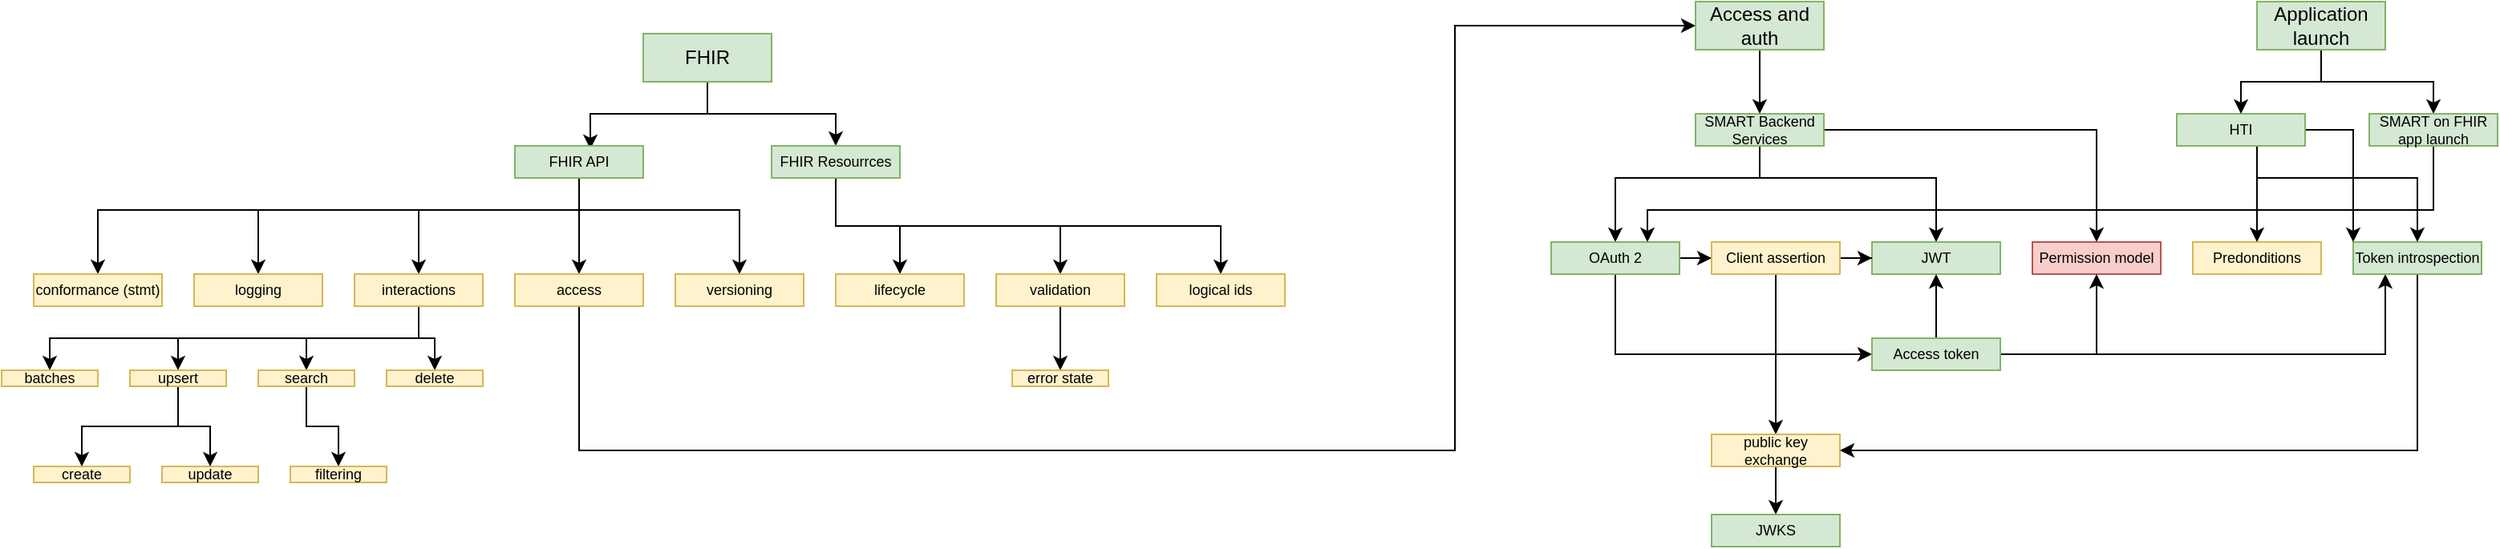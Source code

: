 <mxfile version="20.3.7" type="github">
  <diagram id="DvguWGb7dUAozggNGODF" name="Page-1">
    <mxGraphModel dx="946" dy="540" grid="1" gridSize="10" guides="1" tooltips="1" connect="1" arrows="1" fold="1" page="1" pageScale="1" pageWidth="827" pageHeight="1169" math="0" shadow="0">
      <root>
        <mxCell id="0" />
        <mxCell id="1" parent="0" />
        <mxCell id="hcNDKkNCzdNM3mMrw2a3-21" style="edgeStyle=orthogonalEdgeStyle;rounded=0;orthogonalLoop=1;jettySize=auto;html=1;entryX=0.588;entryY=0.1;entryDx=0;entryDy=0;entryPerimeter=0;fontSize=9;" parent="1" source="hcNDKkNCzdNM3mMrw2a3-1" target="hcNDKkNCzdNM3mMrw2a3-2" edge="1">
          <mxGeometry relative="1" as="geometry" />
        </mxCell>
        <mxCell id="hcNDKkNCzdNM3mMrw2a3-22" style="edgeStyle=orthogonalEdgeStyle;rounded=0;orthogonalLoop=1;jettySize=auto;html=1;entryX=0.5;entryY=0;entryDx=0;entryDy=0;fontSize=9;" parent="1" source="hcNDKkNCzdNM3mMrw2a3-1" target="hcNDKkNCzdNM3mMrw2a3-3" edge="1">
          <mxGeometry relative="1" as="geometry" />
        </mxCell>
        <mxCell id="hcNDKkNCzdNM3mMrw2a3-1" value="FHIR" style="rounded=0;whiteSpace=wrap;html=1;fillColor=#d5e8d4;strokeColor=#82b366;" parent="1" vertex="1">
          <mxGeometry x="414" y="100" width="80" height="30" as="geometry" />
        </mxCell>
        <mxCell id="hcNDKkNCzdNM3mMrw2a3-26" style="edgeStyle=orthogonalEdgeStyle;rounded=0;orthogonalLoop=1;jettySize=auto;html=1;entryX=0.5;entryY=0;entryDx=0;entryDy=0;fontSize=9;" parent="1" source="hcNDKkNCzdNM3mMrw2a3-2" target="hcNDKkNCzdNM3mMrw2a3-16" edge="1">
          <mxGeometry relative="1" as="geometry">
            <Array as="points">
              <mxPoint x="374" y="210" />
              <mxPoint x="474" y="210" />
            </Array>
          </mxGeometry>
        </mxCell>
        <mxCell id="hcNDKkNCzdNM3mMrw2a3-27" style="edgeStyle=orthogonalEdgeStyle;rounded=0;orthogonalLoop=1;jettySize=auto;html=1;entryX=0.5;entryY=0;entryDx=0;entryDy=0;fontSize=9;" parent="1" source="hcNDKkNCzdNM3mMrw2a3-2" target="hcNDKkNCzdNM3mMrw2a3-15" edge="1">
          <mxGeometry relative="1" as="geometry" />
        </mxCell>
        <mxCell id="hcNDKkNCzdNM3mMrw2a3-28" style="edgeStyle=orthogonalEdgeStyle;rounded=0;orthogonalLoop=1;jettySize=auto;html=1;entryX=0.5;entryY=0;entryDx=0;entryDy=0;fontSize=9;" parent="1" source="hcNDKkNCzdNM3mMrw2a3-2" target="hcNDKkNCzdNM3mMrw2a3-12" edge="1">
          <mxGeometry relative="1" as="geometry">
            <Array as="points">
              <mxPoint x="374" y="210" />
              <mxPoint x="274" y="210" />
            </Array>
          </mxGeometry>
        </mxCell>
        <mxCell id="hcNDKkNCzdNM3mMrw2a3-29" style="edgeStyle=orthogonalEdgeStyle;rounded=0;orthogonalLoop=1;jettySize=auto;html=1;fontSize=9;" parent="1" source="hcNDKkNCzdNM3mMrw2a3-2" target="hcNDKkNCzdNM3mMrw2a3-10" edge="1">
          <mxGeometry relative="1" as="geometry">
            <Array as="points">
              <mxPoint x="374" y="210" />
              <mxPoint x="174" y="210" />
            </Array>
          </mxGeometry>
        </mxCell>
        <mxCell id="hcNDKkNCzdNM3mMrw2a3-30" style="edgeStyle=orthogonalEdgeStyle;rounded=0;orthogonalLoop=1;jettySize=auto;html=1;entryX=0.5;entryY=0;entryDx=0;entryDy=0;fontSize=9;" parent="1" source="hcNDKkNCzdNM3mMrw2a3-2" target="hcNDKkNCzdNM3mMrw2a3-9" edge="1">
          <mxGeometry relative="1" as="geometry">
            <Array as="points">
              <mxPoint x="374" y="210" />
              <mxPoint x="74" y="210" />
            </Array>
          </mxGeometry>
        </mxCell>
        <mxCell id="hcNDKkNCzdNM3mMrw2a3-2" value="&lt;font style=&quot;font-size: 9px;&quot;&gt;FHIR API&lt;/font&gt;" style="rounded=0;whiteSpace=wrap;html=1;fillColor=#d5e8d4;strokeColor=#82b366;fontSize=9;" parent="1" vertex="1">
          <mxGeometry x="334" y="170" width="80" height="20" as="geometry" />
        </mxCell>
        <mxCell id="hcNDKkNCzdNM3mMrw2a3-23" style="edgeStyle=orthogonalEdgeStyle;rounded=0;orthogonalLoop=1;jettySize=auto;html=1;entryX=0.5;entryY=0;entryDx=0;entryDy=0;fontSize=9;" parent="1" source="hcNDKkNCzdNM3mMrw2a3-3" target="hcNDKkNCzdNM3mMrw2a3-17" edge="1">
          <mxGeometry relative="1" as="geometry" />
        </mxCell>
        <mxCell id="hcNDKkNCzdNM3mMrw2a3-24" style="edgeStyle=orthogonalEdgeStyle;rounded=0;orthogonalLoop=1;jettySize=auto;html=1;entryX=0.5;entryY=0;entryDx=0;entryDy=0;fontSize=9;" parent="1" source="hcNDKkNCzdNM3mMrw2a3-3" target="hcNDKkNCzdNM3mMrw2a3-18" edge="1">
          <mxGeometry relative="1" as="geometry">
            <Array as="points">
              <mxPoint x="534" y="220" />
              <mxPoint x="674" y="220" />
            </Array>
          </mxGeometry>
        </mxCell>
        <mxCell id="hcNDKkNCzdNM3mMrw2a3-25" style="edgeStyle=orthogonalEdgeStyle;rounded=0;orthogonalLoop=1;jettySize=auto;html=1;fontSize=9;" parent="1" source="hcNDKkNCzdNM3mMrw2a3-3" target="hcNDKkNCzdNM3mMrw2a3-19" edge="1">
          <mxGeometry relative="1" as="geometry">
            <Array as="points">
              <mxPoint x="534" y="220" />
              <mxPoint x="774" y="220" />
            </Array>
          </mxGeometry>
        </mxCell>
        <mxCell id="hcNDKkNCzdNM3mMrw2a3-3" value="&lt;font style=&quot;font-size: 9px;&quot;&gt;FHIR Resourrces&lt;/font&gt;" style="rounded=0;whiteSpace=wrap;html=1;fillColor=#d5e8d4;strokeColor=#82b366;fontSize=9;" parent="1" vertex="1">
          <mxGeometry x="494" y="170" width="80" height="20" as="geometry" />
        </mxCell>
        <mxCell id="hcNDKkNCzdNM3mMrw2a3-9" value="&lt;span style=&quot;text-align: start;&quot;&gt;conformance (stmt)&lt;/span&gt;" style="rounded=0;whiteSpace=wrap;html=1;fontSize=9;fillColor=#fff2cc;strokeColor=#d6b656;" parent="1" vertex="1">
          <mxGeometry x="34" y="250" width="80" height="20" as="geometry" />
        </mxCell>
        <mxCell id="hcNDKkNCzdNM3mMrw2a3-10" value="&lt;div style=&quot;text-align: start;&quot;&gt;logging&lt;/div&gt;" style="rounded=0;whiteSpace=wrap;html=1;fontSize=9;fillColor=#fff2cc;strokeColor=#d6b656;" parent="1" vertex="1">
          <mxGeometry x="134" y="250" width="80" height="20" as="geometry" />
        </mxCell>
        <mxCell id="hcNDKkNCzdNM3mMrw2a3-54" style="edgeStyle=orthogonalEdgeStyle;rounded=0;orthogonalLoop=1;jettySize=auto;html=1;entryX=0.5;entryY=0;entryDx=0;entryDy=0;fontSize=9;" parent="1" source="hcNDKkNCzdNM3mMrw2a3-12" target="hcNDKkNCzdNM3mMrw2a3-40" edge="1">
          <mxGeometry relative="1" as="geometry" />
        </mxCell>
        <mxCell id="hcNDKkNCzdNM3mMrw2a3-55" style="edgeStyle=orthogonalEdgeStyle;rounded=0;orthogonalLoop=1;jettySize=auto;html=1;entryX=0.5;entryY=0;entryDx=0;entryDy=0;fontSize=9;" parent="1" source="hcNDKkNCzdNM3mMrw2a3-12" target="hcNDKkNCzdNM3mMrw2a3-38" edge="1">
          <mxGeometry relative="1" as="geometry" />
        </mxCell>
        <mxCell id="hcNDKkNCzdNM3mMrw2a3-56" style="edgeStyle=orthogonalEdgeStyle;rounded=0;orthogonalLoop=1;jettySize=auto;html=1;entryX=0.5;entryY=0;entryDx=0;entryDy=0;fontSize=9;" parent="1" source="hcNDKkNCzdNM3mMrw2a3-12" target="hcNDKkNCzdNM3mMrw2a3-42" edge="1">
          <mxGeometry relative="1" as="geometry">
            <Array as="points">
              <mxPoint x="274" y="290" />
              <mxPoint x="124" y="290" />
            </Array>
          </mxGeometry>
        </mxCell>
        <mxCell id="hcNDKkNCzdNM3mMrw2a3-57" style="edgeStyle=orthogonalEdgeStyle;rounded=0;orthogonalLoop=1;jettySize=auto;html=1;entryX=0.5;entryY=0;entryDx=0;entryDy=0;fontSize=9;" parent="1" source="hcNDKkNCzdNM3mMrw2a3-12" target="hcNDKkNCzdNM3mMrw2a3-31" edge="1">
          <mxGeometry relative="1" as="geometry">
            <Array as="points">
              <mxPoint x="274" y="290" />
              <mxPoint x="44" y="290" />
            </Array>
          </mxGeometry>
        </mxCell>
        <mxCell id="hcNDKkNCzdNM3mMrw2a3-12" value="&lt;div style=&quot;text-align: start;&quot;&gt;interactions&lt;/div&gt;" style="rounded=0;whiteSpace=wrap;html=1;fontSize=9;fillColor=#fff2cc;strokeColor=#d6b656;" parent="1" vertex="1">
          <mxGeometry x="234" y="250" width="80" height="20" as="geometry" />
        </mxCell>
        <mxCell id="hcNDKkNCzdNM3mMrw2a3-88" style="edgeStyle=orthogonalEdgeStyle;rounded=0;orthogonalLoop=1;jettySize=auto;html=1;entryX=0;entryY=0.5;entryDx=0;entryDy=0;fontSize=9;" parent="1" source="hcNDKkNCzdNM3mMrw2a3-15" target="hcNDKkNCzdNM3mMrw2a3-58" edge="1">
          <mxGeometry relative="1" as="geometry">
            <Array as="points">
              <mxPoint x="374" y="360" />
              <mxPoint x="920" y="360" />
              <mxPoint x="920" y="95" />
            </Array>
          </mxGeometry>
        </mxCell>
        <mxCell id="hcNDKkNCzdNM3mMrw2a3-15" value="&lt;div style=&quot;text-align: start;&quot;&gt;access&lt;/div&gt;" style="rounded=0;whiteSpace=wrap;html=1;fontSize=9;fillColor=#fff2cc;strokeColor=#d6b656;" parent="1" vertex="1">
          <mxGeometry x="334" y="250" width="80" height="20" as="geometry" />
        </mxCell>
        <mxCell id="hcNDKkNCzdNM3mMrw2a3-16" value="&lt;div style=&quot;text-align: start;&quot;&gt;versioning&lt;/div&gt;" style="rounded=0;whiteSpace=wrap;html=1;fontSize=9;fillColor=#fff2cc;strokeColor=#d6b656;" parent="1" vertex="1">
          <mxGeometry x="434" y="250" width="80" height="20" as="geometry" />
        </mxCell>
        <mxCell id="hcNDKkNCzdNM3mMrw2a3-17" value="&lt;div style=&quot;text-align: start;&quot;&gt;lifecycle&lt;/div&gt;" style="rounded=0;whiteSpace=wrap;html=1;fontSize=9;fillColor=#fff2cc;strokeColor=#d6b656;" parent="1" vertex="1">
          <mxGeometry x="534" y="250" width="80" height="20" as="geometry" />
        </mxCell>
        <mxCell id="hcNDKkNCzdNM3mMrw2a3-53" style="edgeStyle=orthogonalEdgeStyle;rounded=0;orthogonalLoop=1;jettySize=auto;html=1;entryX=0.5;entryY=0;entryDx=0;entryDy=0;fontSize=9;" parent="1" source="hcNDKkNCzdNM3mMrw2a3-18" target="hcNDKkNCzdNM3mMrw2a3-52" edge="1">
          <mxGeometry relative="1" as="geometry" />
        </mxCell>
        <mxCell id="hcNDKkNCzdNM3mMrw2a3-18" value="&lt;div style=&quot;text-align: start;&quot;&gt;validation&lt;/div&gt;" style="rounded=0;whiteSpace=wrap;html=1;fontSize=9;fillColor=#fff2cc;strokeColor=#d6b656;" parent="1" vertex="1">
          <mxGeometry x="634" y="250" width="80" height="20" as="geometry" />
        </mxCell>
        <mxCell id="hcNDKkNCzdNM3mMrw2a3-19" value="&lt;div style=&quot;text-align: start;&quot;&gt;logical ids&lt;/div&gt;" style="rounded=0;whiteSpace=wrap;html=1;fontSize=9;fillColor=#fff2cc;strokeColor=#d6b656;" parent="1" vertex="1">
          <mxGeometry x="734" y="250" width="80" height="20" as="geometry" />
        </mxCell>
        <mxCell id="hcNDKkNCzdNM3mMrw2a3-31" value="&lt;span style=&quot;text-align: start;&quot;&gt;batches&lt;/span&gt;" style="rounded=0;whiteSpace=wrap;html=1;fontSize=9;fillColor=#fff2cc;strokeColor=#d6b656;" parent="1" vertex="1">
          <mxGeometry x="14" y="310" width="60" height="10" as="geometry" />
        </mxCell>
        <mxCell id="hcNDKkNCzdNM3mMrw2a3-37" value="&lt;div style=&quot;text-align: start;&quot;&gt;create&lt;/div&gt;" style="rounded=0;whiteSpace=wrap;html=1;fontSize=9;fillColor=#fff2cc;strokeColor=#d6b656;" parent="1" vertex="1">
          <mxGeometry x="34" y="370" width="60" height="10" as="geometry" />
        </mxCell>
        <mxCell id="hcNDKkNCzdNM3mMrw2a3-48" style="edgeStyle=orthogonalEdgeStyle;rounded=0;orthogonalLoop=1;jettySize=auto;html=1;entryX=0.5;entryY=0;entryDx=0;entryDy=0;fontSize=9;" parent="1" source="hcNDKkNCzdNM3mMrw2a3-38" target="hcNDKkNCzdNM3mMrw2a3-45" edge="1">
          <mxGeometry relative="1" as="geometry" />
        </mxCell>
        <mxCell id="hcNDKkNCzdNM3mMrw2a3-38" value="&lt;div style=&quot;text-align: start;&quot;&gt;search&lt;/div&gt;" style="rounded=0;whiteSpace=wrap;html=1;fontSize=9;fillColor=#fff2cc;strokeColor=#d6b656;" parent="1" vertex="1">
          <mxGeometry x="174" y="310" width="60" height="10" as="geometry" />
        </mxCell>
        <mxCell id="hcNDKkNCzdNM3mMrw2a3-39" value="&lt;div style=&quot;text-align: start;&quot;&gt;update&lt;/div&gt;" style="rounded=0;whiteSpace=wrap;html=1;fontSize=9;fillColor=#fff2cc;strokeColor=#d6b656;" parent="1" vertex="1">
          <mxGeometry x="114" y="370" width="60" height="10" as="geometry" />
        </mxCell>
        <mxCell id="hcNDKkNCzdNM3mMrw2a3-40" value="&lt;div style=&quot;text-align: start;&quot;&gt;delete&lt;/div&gt;" style="rounded=0;whiteSpace=wrap;html=1;fontSize=9;fillColor=#fff2cc;strokeColor=#d6b656;" parent="1" vertex="1">
          <mxGeometry x="254" y="310" width="60" height="10" as="geometry" />
        </mxCell>
        <mxCell id="hcNDKkNCzdNM3mMrw2a3-49" style="edgeStyle=orthogonalEdgeStyle;rounded=0;orthogonalLoop=1;jettySize=auto;html=1;entryX=0.5;entryY=0;entryDx=0;entryDy=0;fontSize=9;" parent="1" source="hcNDKkNCzdNM3mMrw2a3-42" target="hcNDKkNCzdNM3mMrw2a3-39" edge="1">
          <mxGeometry relative="1" as="geometry" />
        </mxCell>
        <mxCell id="hcNDKkNCzdNM3mMrw2a3-50" style="edgeStyle=orthogonalEdgeStyle;rounded=0;orthogonalLoop=1;jettySize=auto;html=1;entryX=0.5;entryY=0;entryDx=0;entryDy=0;fontSize=9;" parent="1" source="hcNDKkNCzdNM3mMrw2a3-42" target="hcNDKkNCzdNM3mMrw2a3-37" edge="1">
          <mxGeometry relative="1" as="geometry" />
        </mxCell>
        <mxCell id="hcNDKkNCzdNM3mMrw2a3-42" value="&lt;div style=&quot;text-align: start;&quot;&gt;upsert&lt;/div&gt;" style="rounded=0;whiteSpace=wrap;html=1;fontSize=9;fillColor=#fff2cc;strokeColor=#d6b656;" parent="1" vertex="1">
          <mxGeometry x="94" y="310" width="60" height="10" as="geometry" />
        </mxCell>
        <mxCell id="hcNDKkNCzdNM3mMrw2a3-45" value="&lt;div style=&quot;text-align: start;&quot;&gt;filtering&lt;/div&gt;" style="rounded=0;whiteSpace=wrap;html=1;fontSize=9;fillColor=#fff2cc;strokeColor=#d6b656;" parent="1" vertex="1">
          <mxGeometry x="194" y="370" width="60" height="10" as="geometry" />
        </mxCell>
        <mxCell id="hcNDKkNCzdNM3mMrw2a3-52" value="&lt;div style=&quot;text-align: start;&quot;&gt;error state&lt;/div&gt;" style="rounded=0;whiteSpace=wrap;html=1;fontSize=9;fillColor=#fff2cc;strokeColor=#d6b656;" parent="1" vertex="1">
          <mxGeometry x="644" y="310" width="60" height="10" as="geometry" />
        </mxCell>
        <mxCell id="hcNDKkNCzdNM3mMrw2a3-75" style="edgeStyle=orthogonalEdgeStyle;rounded=0;orthogonalLoop=1;jettySize=auto;html=1;fontSize=9;" parent="1" source="hcNDKkNCzdNM3mMrw2a3-58" target="hcNDKkNCzdNM3mMrw2a3-59" edge="1">
          <mxGeometry relative="1" as="geometry" />
        </mxCell>
        <mxCell id="hcNDKkNCzdNM3mMrw2a3-58" value="Access and auth" style="rounded=0;whiteSpace=wrap;html=1;fillColor=#d5e8d4;strokeColor=#82b366;" parent="1" vertex="1">
          <mxGeometry x="1070" y="80" width="80" height="30" as="geometry" />
        </mxCell>
        <mxCell id="hcNDKkNCzdNM3mMrw2a3-66" style="edgeStyle=orthogonalEdgeStyle;rounded=0;orthogonalLoop=1;jettySize=auto;html=1;entryX=0.5;entryY=0;entryDx=0;entryDy=0;fontSize=9;" parent="1" source="hcNDKkNCzdNM3mMrw2a3-59" target="hcNDKkNCzdNM3mMrw2a3-60" edge="1">
          <mxGeometry relative="1" as="geometry">
            <Array as="points">
              <mxPoint x="1110" y="190" />
              <mxPoint x="1020" y="190" />
            </Array>
          </mxGeometry>
        </mxCell>
        <mxCell id="hcNDKkNCzdNM3mMrw2a3-67" style="edgeStyle=orthogonalEdgeStyle;rounded=0;orthogonalLoop=1;jettySize=auto;html=1;entryX=0.5;entryY=0;entryDx=0;entryDy=0;fontSize=9;" parent="1" source="hcNDKkNCzdNM3mMrw2a3-59" target="hcNDKkNCzdNM3mMrw2a3-61" edge="1">
          <mxGeometry relative="1" as="geometry">
            <Array as="points">
              <mxPoint x="1110" y="190" />
              <mxPoint x="1220" y="190" />
            </Array>
          </mxGeometry>
        </mxCell>
        <mxCell id="hcNDKkNCzdNM3mMrw2a3-84" style="edgeStyle=orthogonalEdgeStyle;rounded=0;orthogonalLoop=1;jettySize=auto;html=1;entryX=0.5;entryY=0;entryDx=0;entryDy=0;fontSize=9;" parent="1" source="hcNDKkNCzdNM3mMrw2a3-59" target="hcNDKkNCzdNM3mMrw2a3-64" edge="1">
          <mxGeometry relative="1" as="geometry" />
        </mxCell>
        <mxCell id="hcNDKkNCzdNM3mMrw2a3-59" value="&lt;font style=&quot;font-size: 9px;&quot;&gt;SMART Backend Services&lt;/font&gt;" style="rounded=0;whiteSpace=wrap;html=1;fillColor=#d5e8d4;strokeColor=#82b366;fontSize=9;" parent="1" vertex="1">
          <mxGeometry x="1070" y="150" width="80" height="20" as="geometry" />
        </mxCell>
        <mxCell id="hcNDKkNCzdNM3mMrw2a3-68" style="edgeStyle=orthogonalEdgeStyle;rounded=0;orthogonalLoop=1;jettySize=auto;html=1;entryX=0;entryY=0.5;entryDx=0;entryDy=0;fontSize=9;" parent="1" source="hcNDKkNCzdNM3mMrw2a3-60" target="hcNDKkNCzdNM3mMrw2a3-62" edge="1">
          <mxGeometry relative="1" as="geometry" />
        </mxCell>
        <mxCell id="hcNDKkNCzdNM3mMrw2a3-72" style="edgeStyle=orthogonalEdgeStyle;rounded=0;orthogonalLoop=1;jettySize=auto;html=1;entryX=0;entryY=0.5;entryDx=0;entryDy=0;fontSize=9;" parent="1" source="hcNDKkNCzdNM3mMrw2a3-60" target="hcNDKkNCzdNM3mMrw2a3-65" edge="1">
          <mxGeometry relative="1" as="geometry">
            <Array as="points">
              <mxPoint x="1020" y="300" />
            </Array>
          </mxGeometry>
        </mxCell>
        <mxCell id="hcNDKkNCzdNM3mMrw2a3-60" value="&lt;font style=&quot;font-size: 9px;&quot;&gt;OAuth 2&lt;/font&gt;" style="rounded=0;whiteSpace=wrap;html=1;fillColor=#d5e8d4;strokeColor=#82b366;fontSize=9;" parent="1" vertex="1">
          <mxGeometry x="980" y="230" width="80" height="20" as="geometry" />
        </mxCell>
        <mxCell id="hcNDKkNCzdNM3mMrw2a3-61" value="&lt;font style=&quot;font-size: 9px;&quot;&gt;JWT&lt;/font&gt;" style="rounded=0;whiteSpace=wrap;html=1;fillColor=#d5e8d4;strokeColor=#82b366;fontSize=9;" parent="1" vertex="1">
          <mxGeometry x="1180" y="230" width="80" height="20" as="geometry" />
        </mxCell>
        <mxCell id="hcNDKkNCzdNM3mMrw2a3-69" style="edgeStyle=orthogonalEdgeStyle;rounded=0;orthogonalLoop=1;jettySize=auto;html=1;entryX=0;entryY=0.5;entryDx=0;entryDy=0;fontSize=9;" parent="1" source="hcNDKkNCzdNM3mMrw2a3-62" target="hcNDKkNCzdNM3mMrw2a3-61" edge="1">
          <mxGeometry relative="1" as="geometry" />
        </mxCell>
        <mxCell id="hcNDKkNCzdNM3mMrw2a3-86" style="edgeStyle=orthogonalEdgeStyle;rounded=0;orthogonalLoop=1;jettySize=auto;html=1;fontSize=9;" parent="1" source="hcNDKkNCzdNM3mMrw2a3-62" target="hcNDKkNCzdNM3mMrw2a3-73" edge="1">
          <mxGeometry relative="1" as="geometry" />
        </mxCell>
        <mxCell id="hcNDKkNCzdNM3mMrw2a3-62" value="&lt;font style=&quot;font-size: 9px;&quot;&gt;Client assertion&lt;/font&gt;" style="rounded=0;whiteSpace=wrap;html=1;fillColor=#fff2cc;strokeColor=#d6b656;fontSize=9;" parent="1" vertex="1">
          <mxGeometry x="1080" y="230" width="80" height="20" as="geometry" />
        </mxCell>
        <mxCell id="hcNDKkNCzdNM3mMrw2a3-64" value="&lt;font style=&quot;font-size: 9px;&quot;&gt;Permission model&lt;/font&gt;" style="rounded=0;whiteSpace=wrap;html=1;fillColor=#f8cecc;strokeColor=#b85450;fontSize=9;" parent="1" vertex="1">
          <mxGeometry x="1280" y="230" width="80" height="20" as="geometry" />
        </mxCell>
        <mxCell id="hcNDKkNCzdNM3mMrw2a3-70" style="edgeStyle=orthogonalEdgeStyle;rounded=0;orthogonalLoop=1;jettySize=auto;html=1;entryX=0.5;entryY=1;entryDx=0;entryDy=0;fontSize=9;" parent="1" source="hcNDKkNCzdNM3mMrw2a3-65" target="hcNDKkNCzdNM3mMrw2a3-64" edge="1">
          <mxGeometry relative="1" as="geometry" />
        </mxCell>
        <mxCell id="hcNDKkNCzdNM3mMrw2a3-71" style="edgeStyle=orthogonalEdgeStyle;rounded=0;orthogonalLoop=1;jettySize=auto;html=1;entryX=0.5;entryY=1;entryDx=0;entryDy=0;fontSize=9;" parent="1" source="hcNDKkNCzdNM3mMrw2a3-65" target="hcNDKkNCzdNM3mMrw2a3-61" edge="1">
          <mxGeometry relative="1" as="geometry" />
        </mxCell>
        <mxCell id="7ANV2Lez161BjuWvjKlu-2" style="edgeStyle=orthogonalEdgeStyle;rounded=0;orthogonalLoop=1;jettySize=auto;html=1;entryX=0.25;entryY=1;entryDx=0;entryDy=0;" edge="1" parent="1" source="hcNDKkNCzdNM3mMrw2a3-65" target="hcNDKkNCzdNM3mMrw2a3-77">
          <mxGeometry relative="1" as="geometry" />
        </mxCell>
        <mxCell id="hcNDKkNCzdNM3mMrw2a3-65" value="&lt;div style=&quot;text-align: start;&quot;&gt;Access token&lt;/div&gt;" style="rounded=0;whiteSpace=wrap;html=1;fontSize=9;fillColor=#d5e8d4;strokeColor=#82b366;" parent="1" vertex="1">
          <mxGeometry x="1180" y="290" width="80" height="20" as="geometry" />
        </mxCell>
        <mxCell id="hcNDKkNCzdNM3mMrw2a3-87" style="edgeStyle=orthogonalEdgeStyle;rounded=0;orthogonalLoop=1;jettySize=auto;html=1;entryX=0.5;entryY=0;entryDx=0;entryDy=0;fontSize=9;" parent="1" source="hcNDKkNCzdNM3mMrw2a3-73" target="hcNDKkNCzdNM3mMrw2a3-74" edge="1">
          <mxGeometry relative="1" as="geometry" />
        </mxCell>
        <mxCell id="hcNDKkNCzdNM3mMrw2a3-73" value="&lt;div style=&quot;&quot;&gt;public key exchange&lt;/div&gt;" style="rounded=0;whiteSpace=wrap;html=1;fontSize=9;fillColor=#fff2cc;strokeColor=#d6b656;align=center;" parent="1" vertex="1">
          <mxGeometry x="1080" y="350" width="80" height="20" as="geometry" />
        </mxCell>
        <mxCell id="hcNDKkNCzdNM3mMrw2a3-74" value="&lt;font style=&quot;font-size: 9px;&quot;&gt;JWKS&lt;/font&gt;" style="rounded=0;whiteSpace=wrap;html=1;fillColor=#d5e8d4;strokeColor=#82b366;fontSize=9;" parent="1" vertex="1">
          <mxGeometry x="1080" y="400" width="80" height="20" as="geometry" />
        </mxCell>
        <mxCell id="hcNDKkNCzdNM3mMrw2a3-76" value="&lt;font style=&quot;font-size: 9px;&quot;&gt;Predonditions&lt;/font&gt;" style="rounded=0;whiteSpace=wrap;html=1;fillColor=#fff2cc;strokeColor=#d6b656;fontSize=9;" parent="1" vertex="1">
          <mxGeometry x="1380" y="230" width="80" height="20" as="geometry" />
        </mxCell>
        <mxCell id="hcNDKkNCzdNM3mMrw2a3-85" style="edgeStyle=orthogonalEdgeStyle;rounded=0;orthogonalLoop=1;jettySize=auto;html=1;entryX=1;entryY=0.5;entryDx=0;entryDy=0;fontSize=9;" parent="1" source="hcNDKkNCzdNM3mMrw2a3-77" target="hcNDKkNCzdNM3mMrw2a3-73" edge="1">
          <mxGeometry relative="1" as="geometry">
            <Array as="points">
              <mxPoint x="1520" y="360" />
            </Array>
          </mxGeometry>
        </mxCell>
        <mxCell id="hcNDKkNCzdNM3mMrw2a3-77" value="&lt;font style=&quot;font-size: 9px;&quot;&gt;Token introspection&lt;br&gt;&lt;/font&gt;" style="rounded=0;whiteSpace=wrap;html=1;fillColor=#d5e8d4;strokeColor=#82b366;fontSize=9;" parent="1" vertex="1">
          <mxGeometry x="1480" y="230" width="80" height="20" as="geometry" />
        </mxCell>
        <mxCell id="hcNDKkNCzdNM3mMrw2a3-79" style="edgeStyle=orthogonalEdgeStyle;rounded=0;orthogonalLoop=1;jettySize=auto;html=1;fontSize=9;" parent="1" source="hcNDKkNCzdNM3mMrw2a3-78" target="hcNDKkNCzdNM3mMrw2a3-76" edge="1">
          <mxGeometry relative="1" as="geometry">
            <Array as="points">
              <mxPoint x="1420" y="180" />
              <mxPoint x="1420" y="180" />
            </Array>
          </mxGeometry>
        </mxCell>
        <mxCell id="hcNDKkNCzdNM3mMrw2a3-80" style="edgeStyle=orthogonalEdgeStyle;rounded=0;orthogonalLoop=1;jettySize=auto;html=1;entryX=0.5;entryY=0;entryDx=0;entryDy=0;fontSize=9;" parent="1" source="hcNDKkNCzdNM3mMrw2a3-78" target="hcNDKkNCzdNM3mMrw2a3-77" edge="1">
          <mxGeometry relative="1" as="geometry">
            <Array as="points">
              <mxPoint x="1420" y="190" />
              <mxPoint x="1520" y="190" />
            </Array>
          </mxGeometry>
        </mxCell>
        <mxCell id="7ANV2Lez161BjuWvjKlu-1" style="edgeStyle=orthogonalEdgeStyle;rounded=0;orthogonalLoop=1;jettySize=auto;html=1;entryX=0;entryY=0;entryDx=0;entryDy=0;" edge="1" parent="1" source="hcNDKkNCzdNM3mMrw2a3-78" target="hcNDKkNCzdNM3mMrw2a3-77">
          <mxGeometry relative="1" as="geometry" />
        </mxCell>
        <mxCell id="hcNDKkNCzdNM3mMrw2a3-78" value="&lt;font style=&quot;font-size: 9px;&quot;&gt;HTI&lt;/font&gt;" style="rounded=0;whiteSpace=wrap;html=1;fillColor=#d5e8d4;strokeColor=#82b366;fontSize=9;" parent="1" vertex="1">
          <mxGeometry x="1370" y="150" width="80" height="20" as="geometry" />
        </mxCell>
        <mxCell id="hcNDKkNCzdNM3mMrw2a3-82" style="edgeStyle=orthogonalEdgeStyle;rounded=0;orthogonalLoop=1;jettySize=auto;html=1;fontSize=9;" parent="1" source="hcNDKkNCzdNM3mMrw2a3-81" target="hcNDKkNCzdNM3mMrw2a3-78" edge="1">
          <mxGeometry relative="1" as="geometry" />
        </mxCell>
        <mxCell id="USAALzwTg2XKP5QvFdCl-2" style="edgeStyle=orthogonalEdgeStyle;rounded=0;orthogonalLoop=1;jettySize=auto;html=1;" parent="1" source="hcNDKkNCzdNM3mMrw2a3-81" target="USAALzwTg2XKP5QvFdCl-1" edge="1">
          <mxGeometry relative="1" as="geometry" />
        </mxCell>
        <mxCell id="hcNDKkNCzdNM3mMrw2a3-81" value="Application launc&lt;span style=&quot;white-space: pre;&quot;&gt;h&lt;/span&gt;" style="rounded=0;whiteSpace=wrap;html=1;fillColor=#d5e8d4;strokeColor=#82b366;" parent="1" vertex="1">
          <mxGeometry x="1420" y="80" width="80" height="30" as="geometry" />
        </mxCell>
        <mxCell id="USAALzwTg2XKP5QvFdCl-4" style="edgeStyle=orthogonalEdgeStyle;rounded=0;orthogonalLoop=1;jettySize=auto;html=1;entryX=0.75;entryY=0;entryDx=0;entryDy=0;" parent="1" source="USAALzwTg2XKP5QvFdCl-1" target="hcNDKkNCzdNM3mMrw2a3-60" edge="1">
          <mxGeometry relative="1" as="geometry">
            <Array as="points">
              <mxPoint x="1530" y="210" />
              <mxPoint x="1040" y="210" />
            </Array>
          </mxGeometry>
        </mxCell>
        <mxCell id="USAALzwTg2XKP5QvFdCl-1" value="&lt;font style=&quot;font-size: 9px;&quot;&gt;SMART on FHIR app launch&lt;/font&gt;" style="rounded=0;whiteSpace=wrap;html=1;fillColor=#d5e8d4;strokeColor=#82b366;fontSize=9;" parent="1" vertex="1">
          <mxGeometry x="1490" y="150" width="80" height="20" as="geometry" />
        </mxCell>
      </root>
    </mxGraphModel>
  </diagram>
</mxfile>

